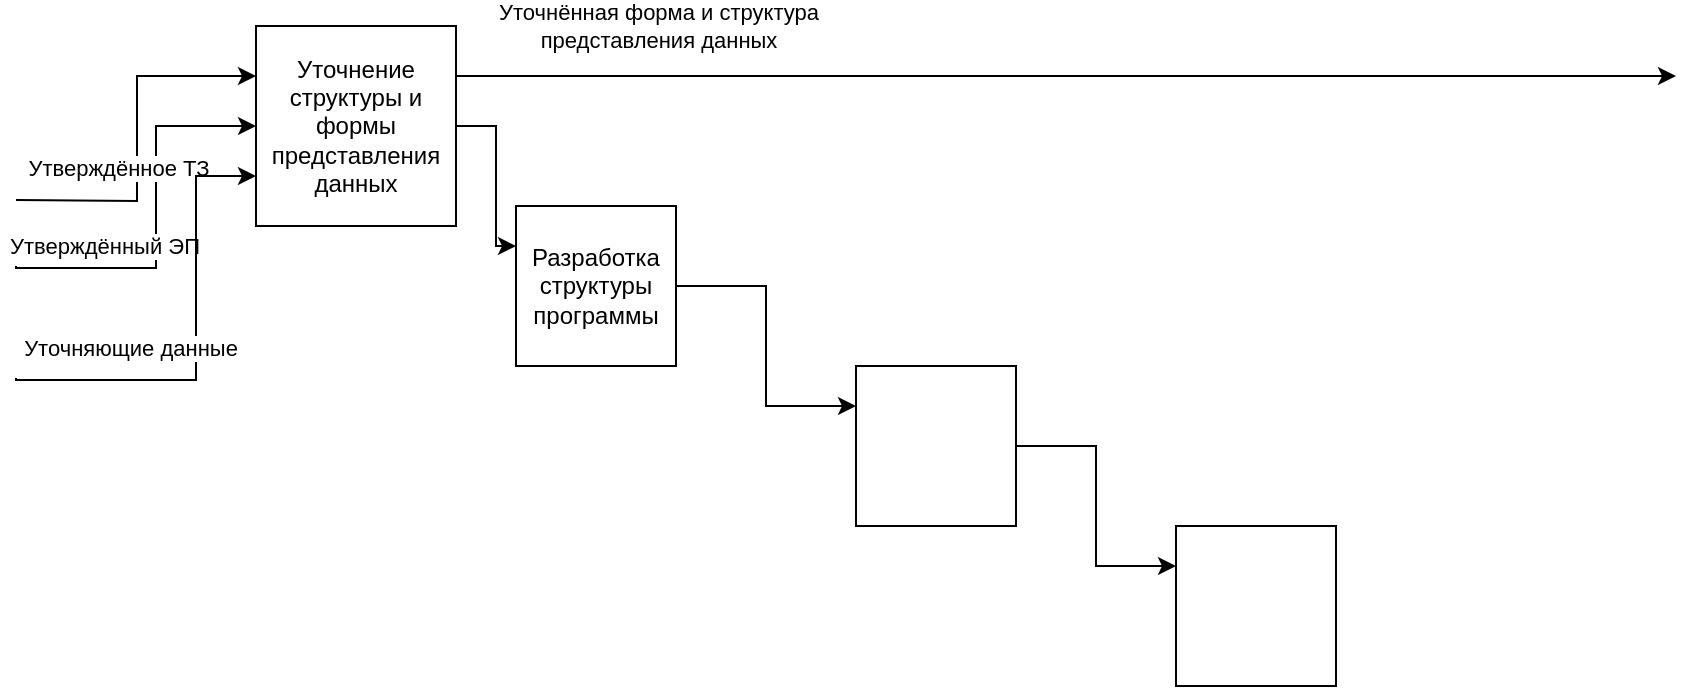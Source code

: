 <mxfile version="24.7.12">
  <diagram name="Страница — 1" id="82df2n5Z-5ufJyT0Ab99">
    <mxGraphModel dx="1877" dy="557" grid="1" gridSize="10" guides="1" tooltips="1" connect="1" arrows="1" fold="1" page="1" pageScale="1" pageWidth="827" pageHeight="1169" math="0" shadow="0">
      <root>
        <mxCell id="0" />
        <mxCell id="1" parent="0" />
        <mxCell id="q4oDRhr1eY8X-T4zOa0l-11" style="edgeStyle=orthogonalEdgeStyle;rounded=0;orthogonalLoop=1;jettySize=auto;html=1;exitX=1;exitY=0.25;exitDx=0;exitDy=0;" edge="1" parent="1" source="q4oDRhr1eY8X-T4zOa0l-1">
          <mxGeometry relative="1" as="geometry">
            <mxPoint x="830" y="155" as="targetPoint" />
          </mxGeometry>
        </mxCell>
        <mxCell id="q4oDRhr1eY8X-T4zOa0l-12" value="Уточнённая форма и структура&lt;div&gt;представления данных&lt;/div&gt;" style="edgeLabel;html=1;align=center;verticalAlign=middle;resizable=0;points=[];" vertex="1" connectable="0" parent="q4oDRhr1eY8X-T4zOa0l-11">
          <mxGeometry x="-0.779" y="3" relative="1" as="geometry">
            <mxPoint x="33" y="-22" as="offset" />
          </mxGeometry>
        </mxCell>
        <mxCell id="q4oDRhr1eY8X-T4zOa0l-13" style="edgeStyle=orthogonalEdgeStyle;rounded=0;orthogonalLoop=1;jettySize=auto;html=1;exitX=1;exitY=0.5;exitDx=0;exitDy=0;entryX=0;entryY=0.25;entryDx=0;entryDy=0;" edge="1" parent="1" source="q4oDRhr1eY8X-T4zOa0l-1" target="q4oDRhr1eY8X-T4zOa0l-2">
          <mxGeometry relative="1" as="geometry" />
        </mxCell>
        <mxCell id="q4oDRhr1eY8X-T4zOa0l-1" value="Уточнение структуры и формы представления данных" style="whiteSpace=wrap;html=1;aspect=fixed;" vertex="1" parent="1">
          <mxGeometry x="120" y="130" width="100" height="100" as="geometry" />
        </mxCell>
        <mxCell id="q4oDRhr1eY8X-T4zOa0l-14" style="edgeStyle=orthogonalEdgeStyle;rounded=0;orthogonalLoop=1;jettySize=auto;html=1;exitX=1;exitY=0.5;exitDx=0;exitDy=0;entryX=0;entryY=0.25;entryDx=0;entryDy=0;" edge="1" parent="1" source="q4oDRhr1eY8X-T4zOa0l-2" target="q4oDRhr1eY8X-T4zOa0l-3">
          <mxGeometry relative="1" as="geometry" />
        </mxCell>
        <mxCell id="q4oDRhr1eY8X-T4zOa0l-2" value="Разработка структуры программы" style="whiteSpace=wrap;html=1;aspect=fixed;" vertex="1" parent="1">
          <mxGeometry x="250" y="220" width="80" height="80" as="geometry" />
        </mxCell>
        <mxCell id="q4oDRhr1eY8X-T4zOa0l-15" style="edgeStyle=orthogonalEdgeStyle;rounded=0;orthogonalLoop=1;jettySize=auto;html=1;exitX=1;exitY=0.5;exitDx=0;exitDy=0;entryX=0;entryY=0.25;entryDx=0;entryDy=0;" edge="1" parent="1" source="q4oDRhr1eY8X-T4zOa0l-3" target="q4oDRhr1eY8X-T4zOa0l-4">
          <mxGeometry relative="1" as="geometry" />
        </mxCell>
        <mxCell id="q4oDRhr1eY8X-T4zOa0l-3" value="" style="whiteSpace=wrap;html=1;aspect=fixed;" vertex="1" parent="1">
          <mxGeometry x="420" y="300" width="80" height="80" as="geometry" />
        </mxCell>
        <mxCell id="q4oDRhr1eY8X-T4zOa0l-4" value="" style="whiteSpace=wrap;html=1;aspect=fixed;" vertex="1" parent="1">
          <mxGeometry x="580" y="380" width="80" height="80" as="geometry" />
        </mxCell>
        <mxCell id="q4oDRhr1eY8X-T4zOa0l-5" value="" style="endArrow=classic;html=1;rounded=0;entryX=0;entryY=0.5;entryDx=0;entryDy=0;edgeStyle=orthogonalEdgeStyle;" edge="1" parent="1" target="q4oDRhr1eY8X-T4zOa0l-1">
          <mxGeometry width="50" height="50" relative="1" as="geometry">
            <mxPoint y="250" as="sourcePoint" />
            <mxPoint x="361" y="253" as="targetPoint" />
            <Array as="points">
              <mxPoint y="251" />
              <mxPoint x="70" y="251" />
              <mxPoint x="70" y="180" />
            </Array>
          </mxGeometry>
        </mxCell>
        <mxCell id="q4oDRhr1eY8X-T4zOa0l-6" value="Утверждённый ЭП" style="edgeLabel;html=1;align=center;verticalAlign=middle;resizable=0;points=[];" vertex="1" connectable="0" parent="q4oDRhr1eY8X-T4zOa0l-5">
          <mxGeometry x="-0.467" y="1" relative="1" as="geometry">
            <mxPoint x="-6" y="-10" as="offset" />
          </mxGeometry>
        </mxCell>
        <mxCell id="q4oDRhr1eY8X-T4zOa0l-7" value="" style="endArrow=classic;html=1;rounded=0;entryX=0;entryY=0.25;entryDx=0;entryDy=0;edgeStyle=orthogonalEdgeStyle;" edge="1" parent="1" target="q4oDRhr1eY8X-T4zOa0l-1">
          <mxGeometry width="50" height="50" relative="1" as="geometry">
            <mxPoint y="217" as="sourcePoint" />
            <mxPoint x="362" y="217" as="targetPoint" />
          </mxGeometry>
        </mxCell>
        <mxCell id="q4oDRhr1eY8X-T4zOa0l-8" value="Утверждённое ТЗ" style="edgeLabel;html=1;align=center;verticalAlign=middle;resizable=0;points=[];" vertex="1" connectable="0" parent="q4oDRhr1eY8X-T4zOa0l-7">
          <mxGeometry x="-0.557" y="3" relative="1" as="geometry">
            <mxPoint x="10" y="-14" as="offset" />
          </mxGeometry>
        </mxCell>
        <mxCell id="q4oDRhr1eY8X-T4zOa0l-9" value="" style="endArrow=classic;html=1;rounded=0;entryX=0;entryY=0.75;entryDx=0;entryDy=0;edgeStyle=orthogonalEdgeStyle;" edge="1" parent="1" target="q4oDRhr1eY8X-T4zOa0l-1">
          <mxGeometry width="50" height="50" relative="1" as="geometry">
            <mxPoint y="306" as="sourcePoint" />
            <mxPoint x="361" y="306" as="targetPoint" />
            <Array as="points">
              <mxPoint y="307" />
              <mxPoint x="90" y="307" />
              <mxPoint x="90" y="205" />
            </Array>
          </mxGeometry>
        </mxCell>
        <mxCell id="q4oDRhr1eY8X-T4zOa0l-10" value="Уточняющие данные" style="edgeLabel;html=1;align=center;verticalAlign=middle;resizable=0;points=[];" vertex="1" connectable="0" parent="q4oDRhr1eY8X-T4zOa0l-9">
          <mxGeometry x="-0.478" relative="1" as="geometry">
            <mxPoint y="-16" as="offset" />
          </mxGeometry>
        </mxCell>
      </root>
    </mxGraphModel>
  </diagram>
</mxfile>
